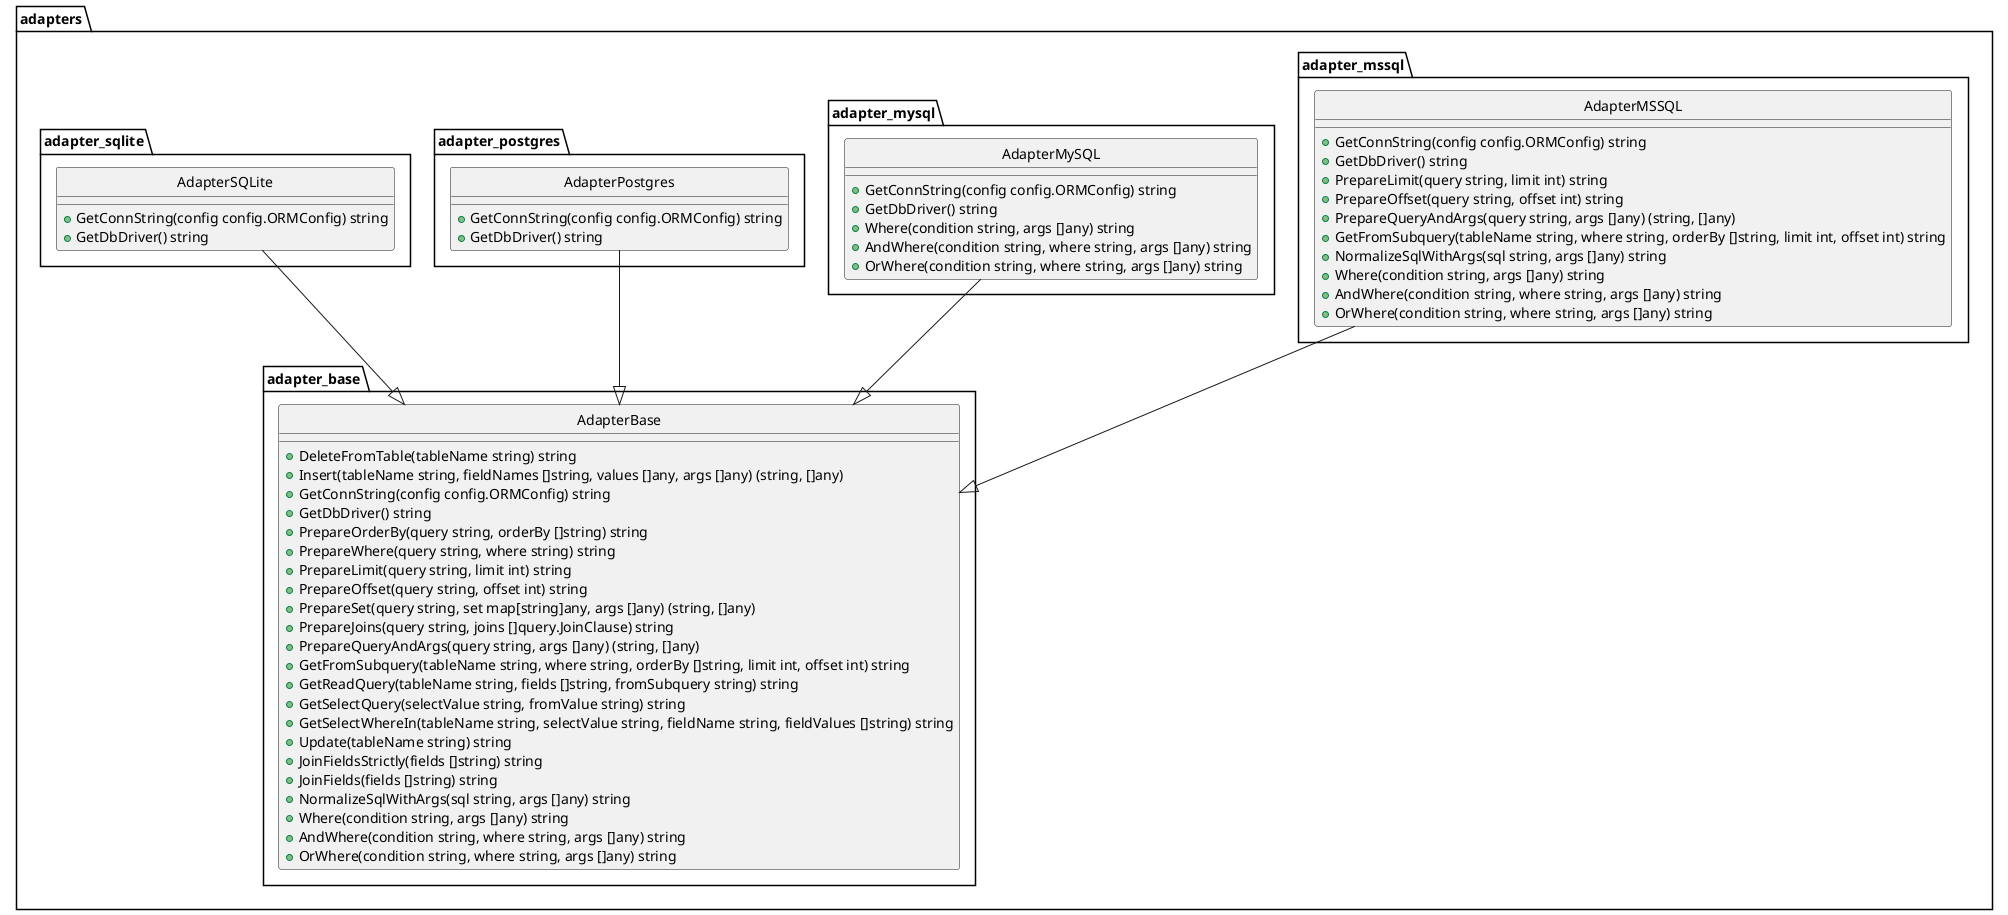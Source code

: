 @startuml

skinparam style strictuml
skinparam padding 0
'skinparam nodesep 200
'skinparam ranksep 200
'skinparam linetype ortho

package adapters {
    package adapter_base {
        class AdapterBase << (S,Aquamarine) >> {
            + DeleteFromTable(tableName string) string
            + Insert(tableName string, fieldNames []string, values []any, args []any) (string, []any)
            + GetConnString(config config.ORMConfig) string
            + GetDbDriver() string
            + PrepareOrderBy(query string, orderBy []string) string
            + PrepareWhere(query string, where string) string
            + PrepareLimit(query string, limit int) string
            + PrepareOffset(query string, offset int) string
            + PrepareSet(query string, set map[string]any, args []any) (string, []any)
            + PrepareJoins(query string, joins []query.JoinClause) string
            + PrepareQueryAndArgs(query string, args []any) (string, []any)
            + GetFromSubquery(tableName string, where string, orderBy []string, limit int, offset int) string
            + GetReadQuery(tableName string, fields []string, fromSubquery string) string
            + GetSelectQuery(selectValue string, fromValue string) string
            + GetSelectWhereIn(tableName string, selectValue string, fieldName string, fieldValues []string) string
            + Update(tableName string) string
            + JoinFieldsStrictly(fields []string) string
            + JoinFields(fields []string) string
            + NormalizeSqlWithArgs(sql string, args []any) string
            + Where(condition string, args []any) string
            + AndWhere(condition string, where string, args []any) string
            + OrWhere(condition string, where string, args []any) string
        }
    }

    package adapter_mssql {
        class AdapterMSSQL << (S,Aquamarine) >> {
            + GetConnString(config config.ORMConfig) string
            + GetDbDriver() string
            + PrepareLimit(query string, limit int) string
            + PrepareOffset(query string, offset int) string
            + PrepareQueryAndArgs(query string, args []any) (string, []any)
            + GetFromSubquery(tableName string, where string, orderBy []string, limit int, offset int) string
            + NormalizeSqlWithArgs(sql string, args []any) string
            + Where(condition string, args []any) string
            + AndWhere(condition string, where string, args []any) string
            + OrWhere(condition string, where string, args []any) string
        }
        adapters.adapter_mssql.AdapterMSSQL -[norank]-|> adapters.adapter_base.AdapterBase
    }

    package adapter_mysql {
        class AdapterMySQL << (S,Aquamarine) >> {
            + GetConnString(config config.ORMConfig) string
            + GetDbDriver() string
            + Where(condition string, args []any) string
            + AndWhere(condition string, where string, args []any) string
            + OrWhere(condition string, where string, args []any) string
        }
        adapters.adapter_mysql.AdapterMySQL --|> adapters.adapter_base.AdapterBase
    }

    package adapter_postgres {
        class AdapterPostgres << (S,Aquamarine) >> {
            + GetConnString(config config.ORMConfig) string
            + GetDbDriver() string
        }
        adapters.adapter_postgres.AdapterPostgres --|> adapters.adapter_base.AdapterBase
    }

    package adapter_sqlite {
        class AdapterSQLite << (S,Aquamarine) >> {
            + GetConnString(config config.ORMConfig) string
            + GetDbDriver() string
        }
        adapters.adapter_sqlite.AdapterSQLite --|> adapters.adapter_base.AdapterBase
    }
}


@enduml